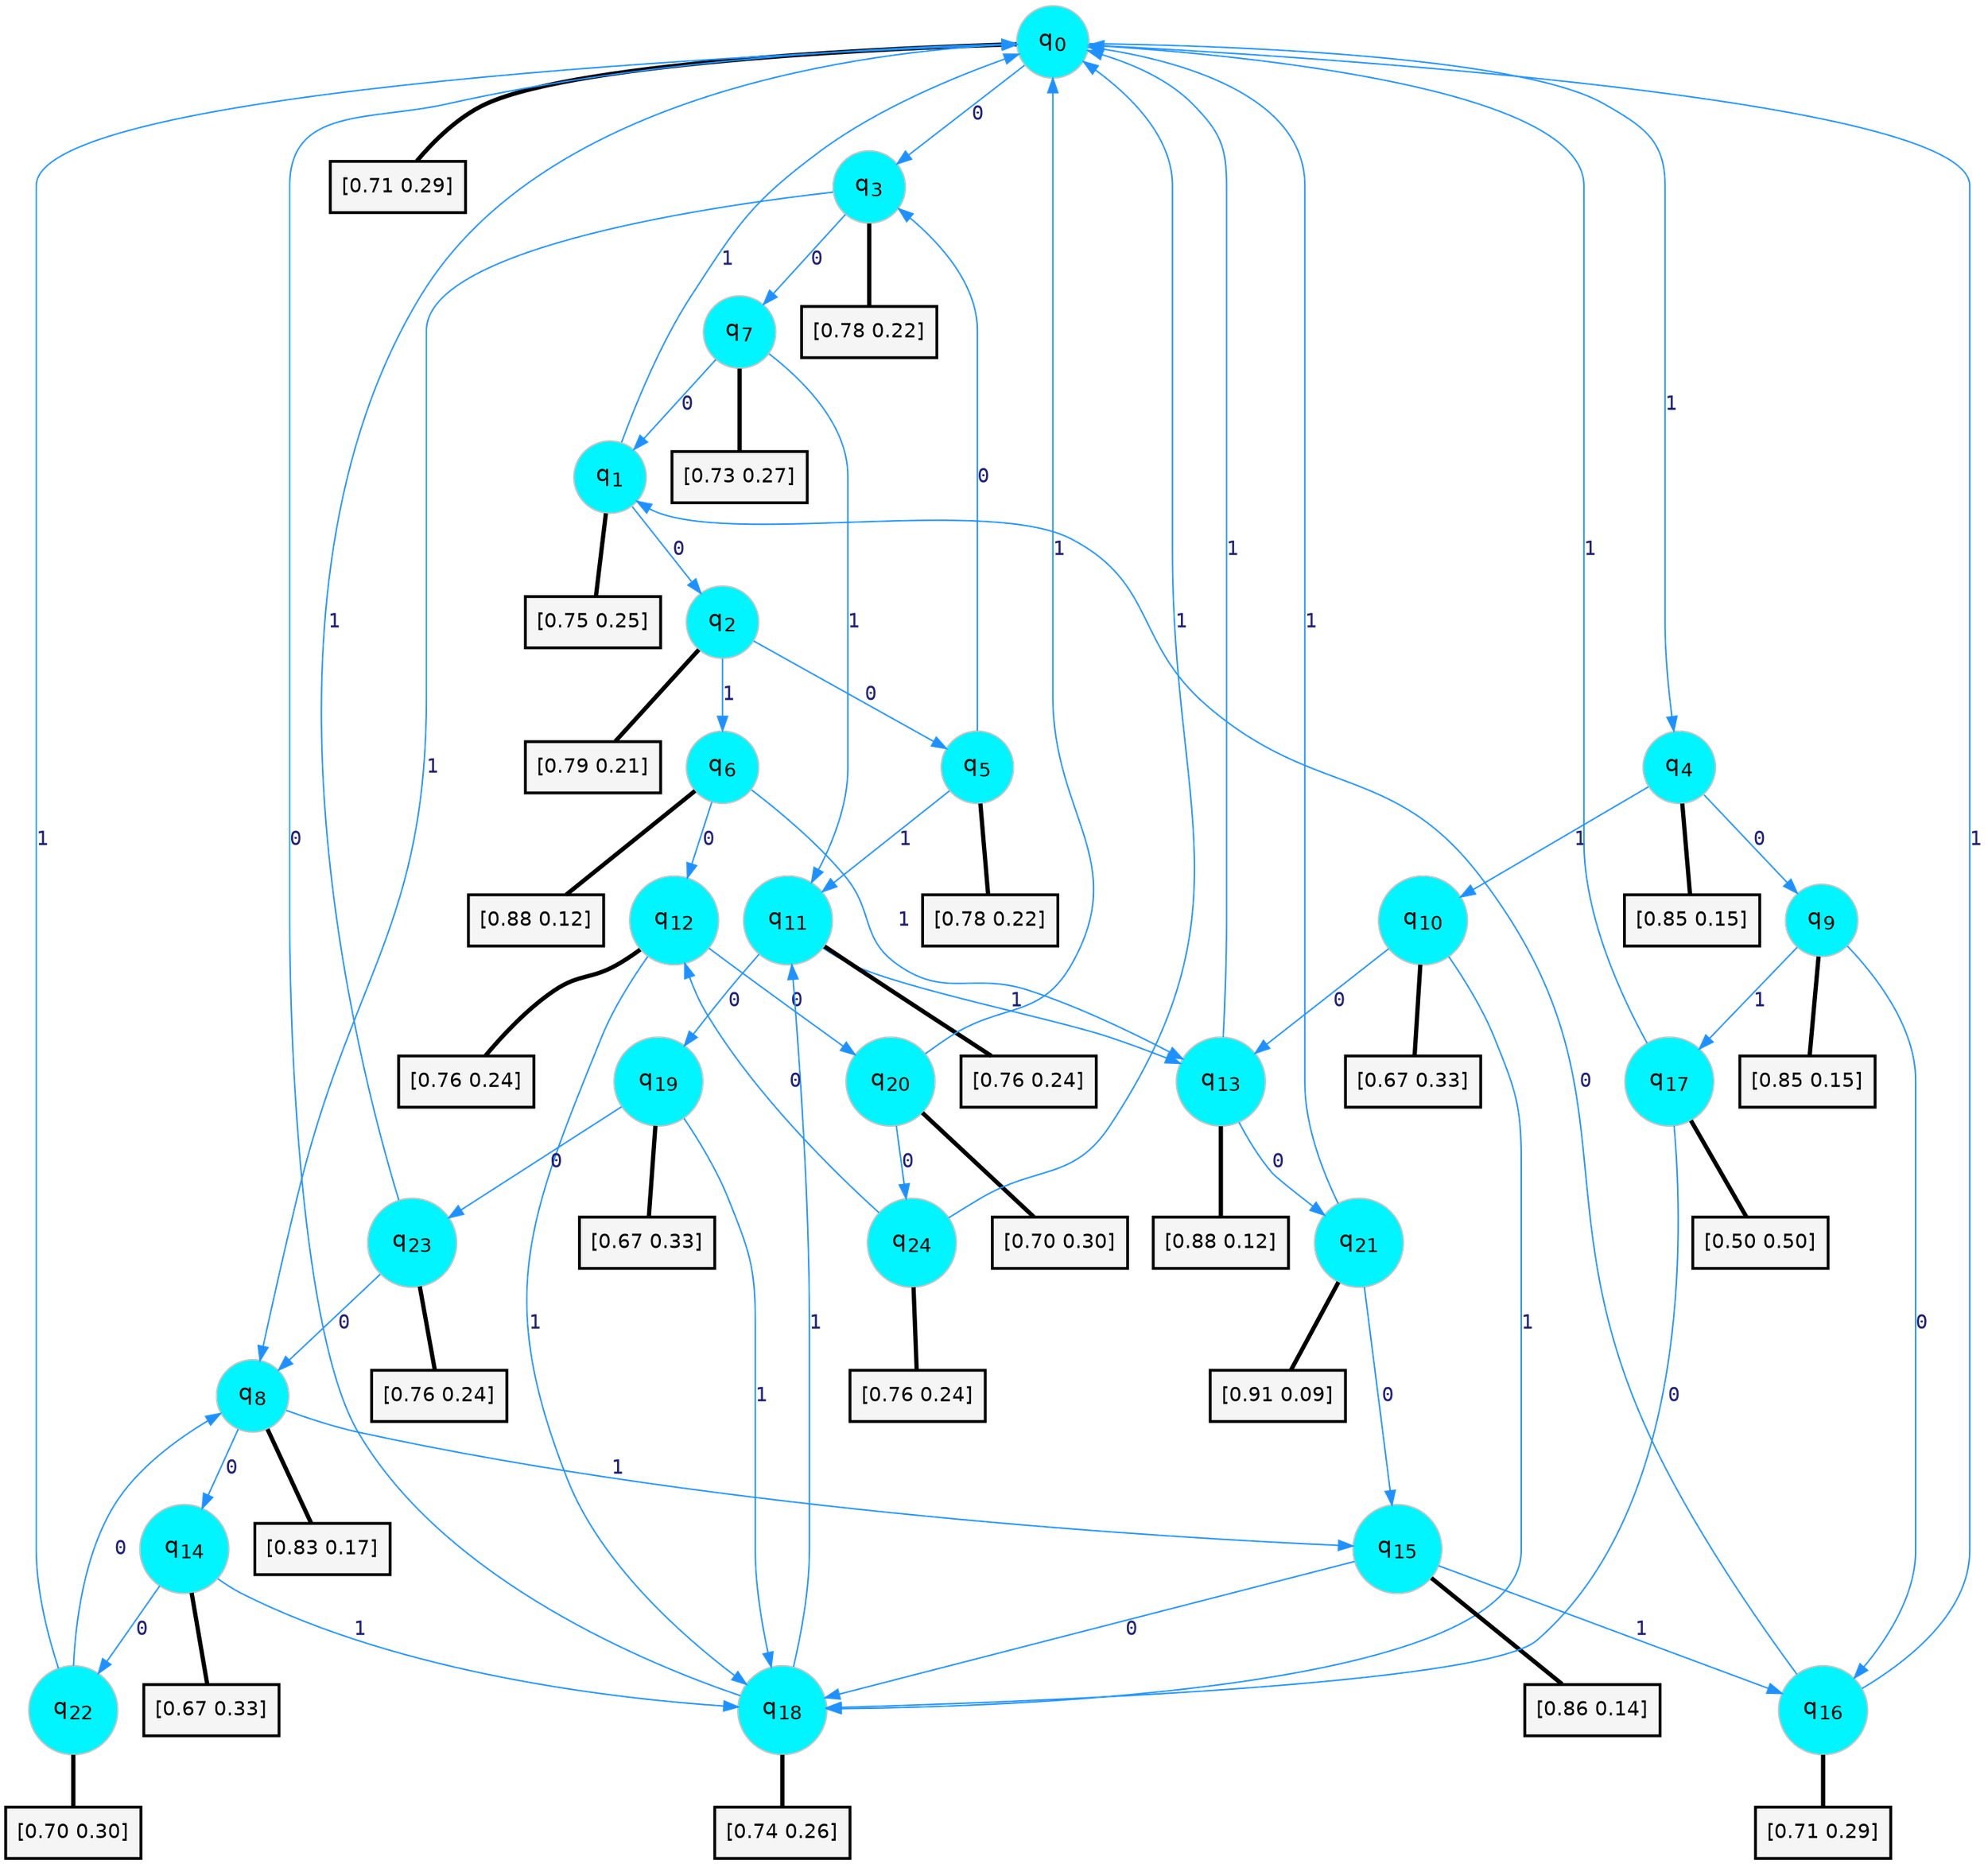digraph G {
graph [
bgcolor=transparent, dpi=300, rankdir=TD, size="40,25"];
node [
color=gray, fillcolor=turquoise1, fontcolor=black, fontname=Helvetica, fontsize=16, fontweight=bold, shape=circle, style=filled];
edge [
arrowsize=1, color=dodgerblue1, fontcolor=midnightblue, fontname=courier, fontweight=bold, penwidth=1, style=solid, weight=20];
0[label=<q<SUB>0</SUB>>];
1[label=<q<SUB>1</SUB>>];
2[label=<q<SUB>2</SUB>>];
3[label=<q<SUB>3</SUB>>];
4[label=<q<SUB>4</SUB>>];
5[label=<q<SUB>5</SUB>>];
6[label=<q<SUB>6</SUB>>];
7[label=<q<SUB>7</SUB>>];
8[label=<q<SUB>8</SUB>>];
9[label=<q<SUB>9</SUB>>];
10[label=<q<SUB>10</SUB>>];
11[label=<q<SUB>11</SUB>>];
12[label=<q<SUB>12</SUB>>];
13[label=<q<SUB>13</SUB>>];
14[label=<q<SUB>14</SUB>>];
15[label=<q<SUB>15</SUB>>];
16[label=<q<SUB>16</SUB>>];
17[label=<q<SUB>17</SUB>>];
18[label=<q<SUB>18</SUB>>];
19[label=<q<SUB>19</SUB>>];
20[label=<q<SUB>20</SUB>>];
21[label=<q<SUB>21</SUB>>];
22[label=<q<SUB>22</SUB>>];
23[label=<q<SUB>23</SUB>>];
24[label=<q<SUB>24</SUB>>];
25[label="[0.71 0.29]", shape=box,fontcolor=black, fontname=Helvetica, fontsize=14, penwidth=2, fillcolor=whitesmoke,color=black];
26[label="[0.75 0.25]", shape=box,fontcolor=black, fontname=Helvetica, fontsize=14, penwidth=2, fillcolor=whitesmoke,color=black];
27[label="[0.79 0.21]", shape=box,fontcolor=black, fontname=Helvetica, fontsize=14, penwidth=2, fillcolor=whitesmoke,color=black];
28[label="[0.78 0.22]", shape=box,fontcolor=black, fontname=Helvetica, fontsize=14, penwidth=2, fillcolor=whitesmoke,color=black];
29[label="[0.85 0.15]", shape=box,fontcolor=black, fontname=Helvetica, fontsize=14, penwidth=2, fillcolor=whitesmoke,color=black];
30[label="[0.78 0.22]", shape=box,fontcolor=black, fontname=Helvetica, fontsize=14, penwidth=2, fillcolor=whitesmoke,color=black];
31[label="[0.88 0.12]", shape=box,fontcolor=black, fontname=Helvetica, fontsize=14, penwidth=2, fillcolor=whitesmoke,color=black];
32[label="[0.73 0.27]", shape=box,fontcolor=black, fontname=Helvetica, fontsize=14, penwidth=2, fillcolor=whitesmoke,color=black];
33[label="[0.83 0.17]", shape=box,fontcolor=black, fontname=Helvetica, fontsize=14, penwidth=2, fillcolor=whitesmoke,color=black];
34[label="[0.85 0.15]", shape=box,fontcolor=black, fontname=Helvetica, fontsize=14, penwidth=2, fillcolor=whitesmoke,color=black];
35[label="[0.67 0.33]", shape=box,fontcolor=black, fontname=Helvetica, fontsize=14, penwidth=2, fillcolor=whitesmoke,color=black];
36[label="[0.76 0.24]", shape=box,fontcolor=black, fontname=Helvetica, fontsize=14, penwidth=2, fillcolor=whitesmoke,color=black];
37[label="[0.76 0.24]", shape=box,fontcolor=black, fontname=Helvetica, fontsize=14, penwidth=2, fillcolor=whitesmoke,color=black];
38[label="[0.88 0.12]", shape=box,fontcolor=black, fontname=Helvetica, fontsize=14, penwidth=2, fillcolor=whitesmoke,color=black];
39[label="[0.67 0.33]", shape=box,fontcolor=black, fontname=Helvetica, fontsize=14, penwidth=2, fillcolor=whitesmoke,color=black];
40[label="[0.86 0.14]", shape=box,fontcolor=black, fontname=Helvetica, fontsize=14, penwidth=2, fillcolor=whitesmoke,color=black];
41[label="[0.71 0.29]", shape=box,fontcolor=black, fontname=Helvetica, fontsize=14, penwidth=2, fillcolor=whitesmoke,color=black];
42[label="[0.50 0.50]", shape=box,fontcolor=black, fontname=Helvetica, fontsize=14, penwidth=2, fillcolor=whitesmoke,color=black];
43[label="[0.74 0.26]", shape=box,fontcolor=black, fontname=Helvetica, fontsize=14, penwidth=2, fillcolor=whitesmoke,color=black];
44[label="[0.67 0.33]", shape=box,fontcolor=black, fontname=Helvetica, fontsize=14, penwidth=2, fillcolor=whitesmoke,color=black];
45[label="[0.70 0.30]", shape=box,fontcolor=black, fontname=Helvetica, fontsize=14, penwidth=2, fillcolor=whitesmoke,color=black];
46[label="[0.91 0.09]", shape=box,fontcolor=black, fontname=Helvetica, fontsize=14, penwidth=2, fillcolor=whitesmoke,color=black];
47[label="[0.70 0.30]", shape=box,fontcolor=black, fontname=Helvetica, fontsize=14, penwidth=2, fillcolor=whitesmoke,color=black];
48[label="[0.76 0.24]", shape=box,fontcolor=black, fontname=Helvetica, fontsize=14, penwidth=2, fillcolor=whitesmoke,color=black];
49[label="[0.76 0.24]", shape=box,fontcolor=black, fontname=Helvetica, fontsize=14, penwidth=2, fillcolor=whitesmoke,color=black];
0->3 [label=0];
0->4 [label=1];
0->25 [arrowhead=none, penwidth=3,color=black];
1->2 [label=0];
1->0 [label=1];
1->26 [arrowhead=none, penwidth=3,color=black];
2->5 [label=0];
2->6 [label=1];
2->27 [arrowhead=none, penwidth=3,color=black];
3->7 [label=0];
3->8 [label=1];
3->28 [arrowhead=none, penwidth=3,color=black];
4->9 [label=0];
4->10 [label=1];
4->29 [arrowhead=none, penwidth=3,color=black];
5->3 [label=0];
5->11 [label=1];
5->30 [arrowhead=none, penwidth=3,color=black];
6->12 [label=0];
6->13 [label=1];
6->31 [arrowhead=none, penwidth=3,color=black];
7->1 [label=0];
7->11 [label=1];
7->32 [arrowhead=none, penwidth=3,color=black];
8->14 [label=0];
8->15 [label=1];
8->33 [arrowhead=none, penwidth=3,color=black];
9->16 [label=0];
9->17 [label=1];
9->34 [arrowhead=none, penwidth=3,color=black];
10->13 [label=0];
10->18 [label=1];
10->35 [arrowhead=none, penwidth=3,color=black];
11->19 [label=0];
11->13 [label=1];
11->36 [arrowhead=none, penwidth=3,color=black];
12->20 [label=0];
12->18 [label=1];
12->37 [arrowhead=none, penwidth=3,color=black];
13->21 [label=0];
13->0 [label=1];
13->38 [arrowhead=none, penwidth=3,color=black];
14->22 [label=0];
14->18 [label=1];
14->39 [arrowhead=none, penwidth=3,color=black];
15->18 [label=0];
15->16 [label=1];
15->40 [arrowhead=none, penwidth=3,color=black];
16->1 [label=0];
16->0 [label=1];
16->41 [arrowhead=none, penwidth=3,color=black];
17->18 [label=0];
17->0 [label=1];
17->42 [arrowhead=none, penwidth=3,color=black];
18->0 [label=0];
18->11 [label=1];
18->43 [arrowhead=none, penwidth=3,color=black];
19->23 [label=0];
19->18 [label=1];
19->44 [arrowhead=none, penwidth=3,color=black];
20->24 [label=0];
20->0 [label=1];
20->45 [arrowhead=none, penwidth=3,color=black];
21->15 [label=0];
21->0 [label=1];
21->46 [arrowhead=none, penwidth=3,color=black];
22->8 [label=0];
22->0 [label=1];
22->47 [arrowhead=none, penwidth=3,color=black];
23->8 [label=0];
23->0 [label=1];
23->48 [arrowhead=none, penwidth=3,color=black];
24->12 [label=0];
24->0 [label=1];
24->49 [arrowhead=none, penwidth=3,color=black];
}
